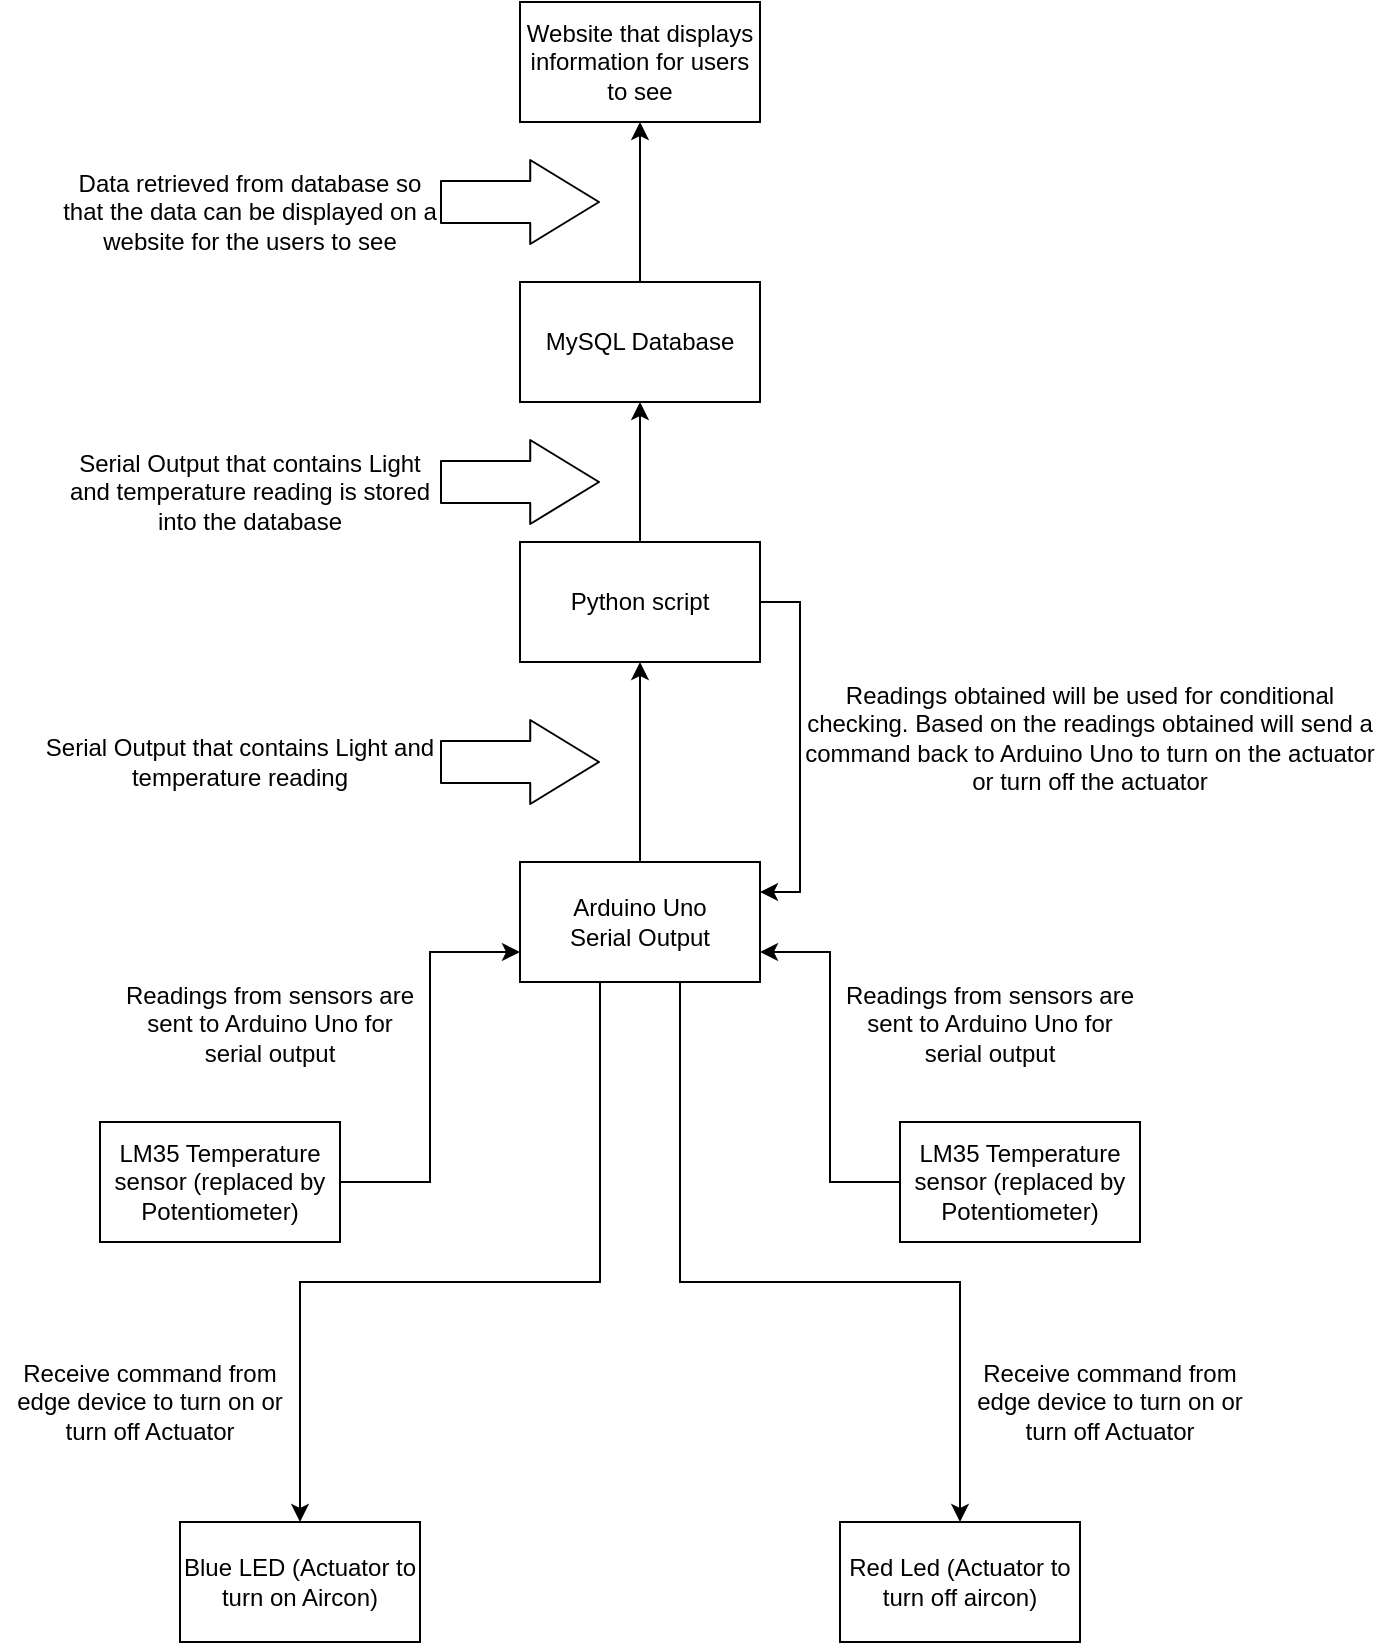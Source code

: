 <mxfile version="14.6.6" type="device"><diagram id="Z781R2AoyBL1oZs5stfP" name="Page-1"><mxGraphModel dx="1038" dy="1680" grid="1" gridSize="10" guides="1" tooltips="1" connect="1" arrows="1" fold="1" page="1" pageScale="1" pageWidth="850" pageHeight="1100" math="0" shadow="0"><root><mxCell id="0"/><mxCell id="1" parent="0"/><mxCell id="DozSiSqj4lLXM7xuQ048-5" style="edgeStyle=orthogonalEdgeStyle;rounded=0;orthogonalLoop=1;jettySize=auto;html=1;entryX=0;entryY=0.75;entryDx=0;entryDy=0;endArrow=classic;endFill=1;" edge="1" parent="1" source="DozSiSqj4lLXM7xuQ048-1" target="DozSiSqj4lLXM7xuQ048-2"><mxGeometry relative="1" as="geometry"/></mxCell><mxCell id="DozSiSqj4lLXM7xuQ048-1" value="LM35 Temperature sensor (replaced by Potentiometer)" style="rounded=0;whiteSpace=wrap;html=1;" vertex="1" parent="1"><mxGeometry x="150" y="430" width="120" height="60" as="geometry"/></mxCell><mxCell id="DozSiSqj4lLXM7xuQ048-9" style="edgeStyle=orthogonalEdgeStyle;rounded=0;orthogonalLoop=1;jettySize=auto;html=1;entryX=0.5;entryY=1;entryDx=0;entryDy=0;endArrow=classic;endFill=1;" edge="1" parent="1" source="DozSiSqj4lLXM7xuQ048-2" target="DozSiSqj4lLXM7xuQ048-8"><mxGeometry relative="1" as="geometry"/></mxCell><mxCell id="DozSiSqj4lLXM7xuQ048-18" style="edgeStyle=orthogonalEdgeStyle;rounded=0;orthogonalLoop=1;jettySize=auto;html=1;entryX=0.5;entryY=0;entryDx=0;entryDy=0;endArrow=classic;endFill=1;" edge="1" parent="1" source="DozSiSqj4lLXM7xuQ048-2" target="DozSiSqj4lLXM7xuQ048-12"><mxGeometry relative="1" as="geometry"><Array as="points"><mxPoint x="400" y="510"/><mxPoint x="250" y="510"/></Array></mxGeometry></mxCell><mxCell id="DozSiSqj4lLXM7xuQ048-19" style="edgeStyle=orthogonalEdgeStyle;rounded=0;orthogonalLoop=1;jettySize=auto;html=1;entryX=0.5;entryY=0;entryDx=0;entryDy=0;endArrow=classic;endFill=1;" edge="1" parent="1" source="DozSiSqj4lLXM7xuQ048-2" target="DozSiSqj4lLXM7xuQ048-13"><mxGeometry relative="1" as="geometry"><Array as="points"><mxPoint x="440" y="510"/><mxPoint x="580" y="510"/></Array></mxGeometry></mxCell><mxCell id="DozSiSqj4lLXM7xuQ048-2" value="Arduino Uno&lt;br&gt;Serial Output" style="rounded=0;whiteSpace=wrap;html=1;" vertex="1" parent="1"><mxGeometry x="360" y="300" width="120" height="60" as="geometry"/></mxCell><mxCell id="DozSiSqj4lLXM7xuQ048-4" style="edgeStyle=orthogonalEdgeStyle;rounded=0;orthogonalLoop=1;jettySize=auto;html=1;entryX=1;entryY=0.75;entryDx=0;entryDy=0;endArrow=classic;endFill=1;" edge="1" parent="1" source="DozSiSqj4lLXM7xuQ048-3" target="DozSiSqj4lLXM7xuQ048-2"><mxGeometry relative="1" as="geometry"/></mxCell><mxCell id="DozSiSqj4lLXM7xuQ048-3" value="LM35 Temperature sensor (replaced by Potentiometer)" style="rounded=0;whiteSpace=wrap;html=1;" vertex="1" parent="1"><mxGeometry x="550" y="430" width="120" height="60" as="geometry"/></mxCell><mxCell id="DozSiSqj4lLXM7xuQ048-6" value="Readings from sensors are sent to Arduino Uno for serial output&lt;br&gt;" style="text;html=1;strokeColor=none;fillColor=none;align=center;verticalAlign=middle;whiteSpace=wrap;rounded=0;overflow=fill;" vertex="1" parent="1"><mxGeometry x="160" y="360" width="150" height="50" as="geometry"/></mxCell><mxCell id="DozSiSqj4lLXM7xuQ048-7" value="Readings from sensors are sent to Arduino Uno for serial output&lt;br&gt;" style="text;html=1;strokeColor=none;fillColor=none;align=center;verticalAlign=middle;whiteSpace=wrap;rounded=0;overflow=fill;" vertex="1" parent="1"><mxGeometry x="520" y="360" width="150" height="50" as="geometry"/></mxCell><mxCell id="DozSiSqj4lLXM7xuQ048-10" style="edgeStyle=orthogonalEdgeStyle;rounded=0;orthogonalLoop=1;jettySize=auto;html=1;endArrow=classic;endFill=1;entryX=1;entryY=0.25;entryDx=0;entryDy=0;" edge="1" parent="1" source="DozSiSqj4lLXM7xuQ048-8" target="DozSiSqj4lLXM7xuQ048-2"><mxGeometry relative="1" as="geometry"><mxPoint x="610" y="340" as="targetPoint"/><Array as="points"><mxPoint x="500" y="170"/><mxPoint x="500" y="315"/></Array></mxGeometry></mxCell><mxCell id="DozSiSqj4lLXM7xuQ048-23" style="edgeStyle=orthogonalEdgeStyle;rounded=0;orthogonalLoop=1;jettySize=auto;html=1;entryX=0.5;entryY=1;entryDx=0;entryDy=0;endArrow=classic;endFill=1;" edge="1" parent="1" source="DozSiSqj4lLXM7xuQ048-8" target="DozSiSqj4lLXM7xuQ048-22"><mxGeometry relative="1" as="geometry"/></mxCell><mxCell id="DozSiSqj4lLXM7xuQ048-8" value="Python script" style="rounded=0;whiteSpace=wrap;html=1;" vertex="1" parent="1"><mxGeometry x="360" y="140" width="120" height="60" as="geometry"/></mxCell><mxCell id="DozSiSqj4lLXM7xuQ048-11" value="Readings obtained will be used for conditional checking. Based on the readings obtained will send a command back to Arduino Uno to turn on the actuator or turn off the actuator&lt;br&gt;" style="text;html=1;strokeColor=none;fillColor=none;align=center;verticalAlign=middle;whiteSpace=wrap;rounded=0;overflow=fill;" vertex="1" parent="1"><mxGeometry x="500" y="210" width="290" height="60" as="geometry"/></mxCell><mxCell id="DozSiSqj4lLXM7xuQ048-12" value="Blue LED (Actuator to turn on Aircon)" style="rounded=0;whiteSpace=wrap;html=1;" vertex="1" parent="1"><mxGeometry x="190" y="630" width="120" height="60" as="geometry"/></mxCell><mxCell id="DozSiSqj4lLXM7xuQ048-13" value="Red Led (Actuator to turn off aircon)" style="rounded=0;whiteSpace=wrap;html=1;" vertex="1" parent="1"><mxGeometry x="520" y="630" width="120" height="60" as="geometry"/></mxCell><mxCell id="DozSiSqj4lLXM7xuQ048-16" value="Receive command from edge device to turn on or turn off Actuator" style="text;html=1;strokeColor=none;fillColor=none;align=center;verticalAlign=middle;whiteSpace=wrap;rounded=0;" vertex="1" parent="1"><mxGeometry x="100" y="550" width="150" height="40" as="geometry"/></mxCell><mxCell id="DozSiSqj4lLXM7xuQ048-21" value="Receive command from edge device to turn on or turn off Actuator" style="text;html=1;strokeColor=none;fillColor=none;align=center;verticalAlign=middle;whiteSpace=wrap;rounded=0;" vertex="1" parent="1"><mxGeometry x="580" y="550" width="150" height="40" as="geometry"/></mxCell><mxCell id="DozSiSqj4lLXM7xuQ048-29" style="edgeStyle=orthogonalEdgeStyle;rounded=0;orthogonalLoop=1;jettySize=auto;html=1;entryX=0.5;entryY=1;entryDx=0;entryDy=0;endArrow=classic;endFill=1;" edge="1" parent="1" source="DozSiSqj4lLXM7xuQ048-22" target="DozSiSqj4lLXM7xuQ048-28"><mxGeometry relative="1" as="geometry"/></mxCell><mxCell id="DozSiSqj4lLXM7xuQ048-22" value="MySQL Database" style="rounded=0;whiteSpace=wrap;html=1;" vertex="1" parent="1"><mxGeometry x="360" y="10" width="120" height="60" as="geometry"/></mxCell><mxCell id="DozSiSqj4lLXM7xuQ048-24" value="" style="shape=flexArrow;endArrow=classic;html=1;width=21;endSize=11.13;" edge="1" parent="1"><mxGeometry width="50" height="50" relative="1" as="geometry"><mxPoint x="320" y="250" as="sourcePoint"/><mxPoint x="400" y="250" as="targetPoint"/></mxGeometry></mxCell><mxCell id="DozSiSqj4lLXM7xuQ048-25" value="Serial Output that contains Light and temperature reading" style="text;html=1;strokeColor=none;fillColor=none;align=center;verticalAlign=middle;whiteSpace=wrap;rounded=0;" vertex="1" parent="1"><mxGeometry x="120" y="240" width="200" height="20" as="geometry"/></mxCell><mxCell id="DozSiSqj4lLXM7xuQ048-26" value="" style="shape=flexArrow;endArrow=classic;html=1;width=21;endSize=11.13;" edge="1" parent="1"><mxGeometry width="50" height="50" relative="1" as="geometry"><mxPoint x="320" y="110" as="sourcePoint"/><mxPoint x="400" y="110" as="targetPoint"/><Array as="points"/></mxGeometry></mxCell><mxCell id="DozSiSqj4lLXM7xuQ048-27" value="Serial Output that contains Light and temperature reading is stored into the database" style="text;html=1;strokeColor=none;fillColor=none;align=center;verticalAlign=middle;whiteSpace=wrap;rounded=0;" vertex="1" parent="1"><mxGeometry x="130" y="90" width="190" height="50" as="geometry"/></mxCell><mxCell id="DozSiSqj4lLXM7xuQ048-28" value="Website that displays information for users to see" style="rounded=0;whiteSpace=wrap;html=1;" vertex="1" parent="1"><mxGeometry x="360" y="-130" width="120" height="60" as="geometry"/></mxCell><mxCell id="DozSiSqj4lLXM7xuQ048-30" value="" style="shape=flexArrow;endArrow=classic;html=1;width=21;endSize=11.13;" edge="1" parent="1"><mxGeometry width="50" height="50" relative="1" as="geometry"><mxPoint x="320" y="-30" as="sourcePoint"/><mxPoint x="400" y="-30" as="targetPoint"/><Array as="points"/></mxGeometry></mxCell><mxCell id="DozSiSqj4lLXM7xuQ048-31" value="Data retrieved from database so that the data can be displayed on a website for the users to see" style="text;html=1;strokeColor=none;fillColor=none;align=center;verticalAlign=middle;whiteSpace=wrap;rounded=0;" vertex="1" parent="1"><mxGeometry x="130" y="-50" width="190" height="50" as="geometry"/></mxCell></root></mxGraphModel></diagram></mxfile>